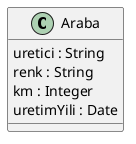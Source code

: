 @startuml
 class Araba {
   uretici : String
   renk : String
   km : Integer
   uretimYili : Date
}
@enduml"
